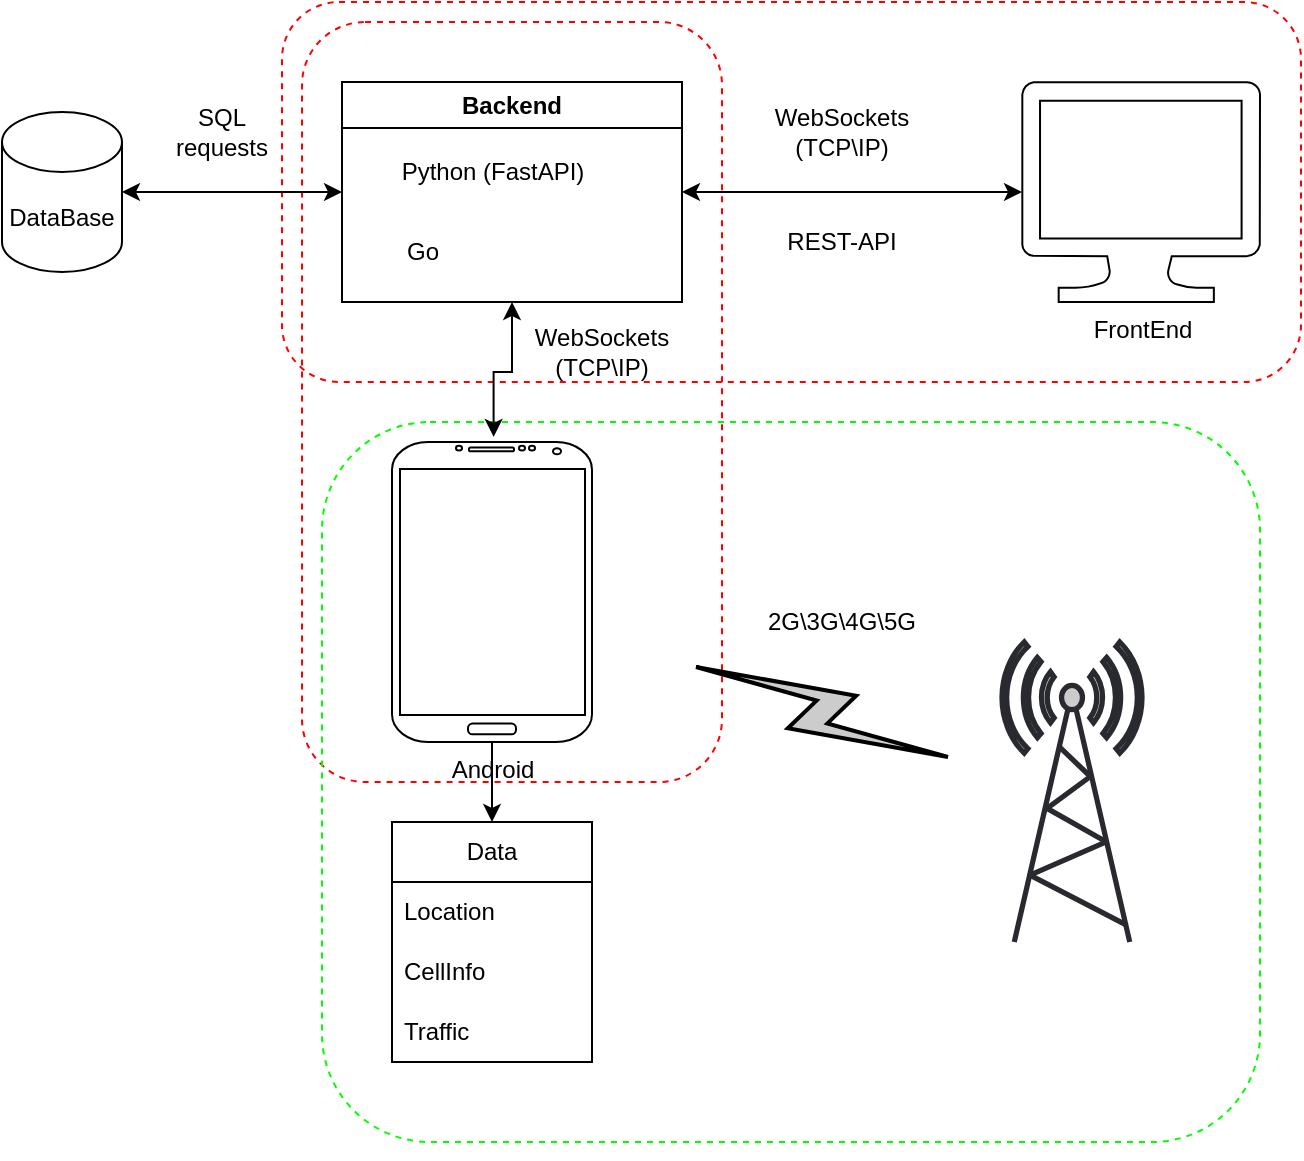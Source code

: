 <mxfile version="24.8.4">
  <diagram name="Page-1" id="KYFhiH7ngO7Qfmtb34VM">
    <mxGraphModel dx="1418" dy="738" grid="1" gridSize="10" guides="1" tooltips="1" connect="1" arrows="1" fold="1" page="1" pageScale="1" pageWidth="827" pageHeight="1169" math="0" shadow="0">
      <root>
        <mxCell id="0" />
        <mxCell id="1" parent="0" />
        <mxCell id="1gpyo7fkE2DKSGDrGYv--28" value="" style="rounded=1;whiteSpace=wrap;html=1;fillColor=none;dashed=1;strokeColor=#ff0000;" parent="1" vertex="1">
          <mxGeometry x="260" y="370" width="210" height="380" as="geometry" />
        </mxCell>
        <mxCell id="1gpyo7fkE2DKSGDrGYv--29" value="" style="rounded=1;whiteSpace=wrap;html=1;fillColor=none;dashed=1;strokeColor=#ff0000;" parent="1" vertex="1">
          <mxGeometry x="250" y="360" width="509.5" height="190" as="geometry" />
        </mxCell>
        <mxCell id="1gpyo7fkE2DKSGDrGYv--25" value="" style="rounded=1;whiteSpace=wrap;html=1;fillColor=none;dashed=1;strokeColor=#00FF00;" parent="1" vertex="1">
          <mxGeometry x="270" y="570" width="469" height="360" as="geometry" />
        </mxCell>
        <mxCell id="nDDC4S25Ef9tRXdY3l3N-2" style="edgeStyle=orthogonalEdgeStyle;rounded=0;orthogonalLoop=1;jettySize=auto;html=1;entryX=0.5;entryY=0;entryDx=0;entryDy=0;" edge="1" parent="1" source="1gpyo7fkE2DKSGDrGYv--1" target="1gpyo7fkE2DKSGDrGYv--3">
          <mxGeometry relative="1" as="geometry" />
        </mxCell>
        <mxCell id="1gpyo7fkE2DKSGDrGYv--1" value="Android" style="verticalLabelPosition=bottom;verticalAlign=top;html=1;shadow=0;dashed=0;strokeWidth=1;shape=mxgraph.android.phone2;strokeColor=#000000;" parent="1" vertex="1">
          <mxGeometry x="305" y="580" width="100" height="150" as="geometry" />
        </mxCell>
        <mxCell id="1gpyo7fkE2DKSGDrGYv--3" value="Data" style="swimlane;fontStyle=0;childLayout=stackLayout;horizontal=1;startSize=30;horizontalStack=0;resizeParent=1;resizeParentMax=0;resizeLast=0;collapsible=1;marginBottom=0;whiteSpace=wrap;html=1;" parent="1" vertex="1">
          <mxGeometry x="305" y="770" width="100" height="120" as="geometry">
            <mxRectangle x="300" y="740" width="70" height="30" as="alternateBounds" />
          </mxGeometry>
        </mxCell>
        <mxCell id="1gpyo7fkE2DKSGDrGYv--4" value="Location" style="text;strokeColor=none;fillColor=none;align=left;verticalAlign=middle;spacingLeft=4;spacingRight=4;overflow=hidden;points=[[0,0.5],[1,0.5]];portConstraint=eastwest;rotatable=0;whiteSpace=wrap;html=1;" parent="1gpyo7fkE2DKSGDrGYv--3" vertex="1">
          <mxGeometry y="30" width="100" height="30" as="geometry" />
        </mxCell>
        <mxCell id="1gpyo7fkE2DKSGDrGYv--5" value="CellInfo" style="text;strokeColor=none;fillColor=none;align=left;verticalAlign=middle;spacingLeft=4;spacingRight=4;overflow=hidden;points=[[0,0.5],[1,0.5]];portConstraint=eastwest;rotatable=0;whiteSpace=wrap;html=1;" parent="1gpyo7fkE2DKSGDrGYv--3" vertex="1">
          <mxGeometry y="60" width="100" height="30" as="geometry" />
        </mxCell>
        <mxCell id="1gpyo7fkE2DKSGDrGYv--6" value="Traffic" style="text;strokeColor=none;fillColor=none;align=left;verticalAlign=middle;spacingLeft=4;spacingRight=4;overflow=hidden;points=[[0,0.5],[1,0.5]];portConstraint=eastwest;rotatable=0;whiteSpace=wrap;html=1;" parent="1gpyo7fkE2DKSGDrGYv--3" vertex="1">
          <mxGeometry y="90" width="100" height="30" as="geometry" />
        </mxCell>
        <mxCell id="1gpyo7fkE2DKSGDrGYv--9" value="Backend" style="swimlane;whiteSpace=wrap;html=1;" parent="1" vertex="1">
          <mxGeometry x="280" y="400" width="170" height="110" as="geometry" />
        </mxCell>
        <mxCell id="1gpyo7fkE2DKSGDrGYv--13" value="Python (FastAPI)" style="text;html=1;align=center;verticalAlign=middle;resizable=0;points=[];autosize=1;strokeColor=none;fillColor=none;" parent="1gpyo7fkE2DKSGDrGYv--9" vertex="1">
          <mxGeometry x="20" y="30" width="110" height="30" as="geometry" />
        </mxCell>
        <mxCell id="1gpyo7fkE2DKSGDrGYv--12" value="Go" style="text;html=1;align=center;verticalAlign=middle;resizable=0;points=[];autosize=1;strokeColor=none;fillColor=none;" parent="1gpyo7fkE2DKSGDrGYv--9" vertex="1">
          <mxGeometry x="20" y="70" width="40" height="30" as="geometry" />
        </mxCell>
        <mxCell id="1gpyo7fkE2DKSGDrGYv--11" style="edgeStyle=orthogonalEdgeStyle;rounded=0;orthogonalLoop=1;jettySize=auto;html=1;entryX=0.508;entryY=-0.017;entryDx=0;entryDy=0;entryPerimeter=0;startArrow=classic;startFill=1;" parent="1" source="1gpyo7fkE2DKSGDrGYv--9" target="1gpyo7fkE2DKSGDrGYv--1" edge="1">
          <mxGeometry relative="1" as="geometry" />
        </mxCell>
        <mxCell id="1gpyo7fkE2DKSGDrGYv--15" style="edgeStyle=orthogonalEdgeStyle;rounded=0;orthogonalLoop=1;jettySize=auto;html=1;entryX=0;entryY=0.5;entryDx=0;entryDy=0;startArrow=classic;startFill=1;" parent="1" source="1gpyo7fkE2DKSGDrGYv--14" target="1gpyo7fkE2DKSGDrGYv--9" edge="1">
          <mxGeometry relative="1" as="geometry" />
        </mxCell>
        <mxCell id="1gpyo7fkE2DKSGDrGYv--14" value="DataBase" style="shape=cylinder3;whiteSpace=wrap;html=1;boundedLbl=1;backgroundOutline=1;size=15;" parent="1" vertex="1">
          <mxGeometry x="110" y="415" width="60" height="80" as="geometry" />
        </mxCell>
        <mxCell id="1gpyo7fkE2DKSGDrGYv--16" value="SQL requests" style="text;html=1;align=center;verticalAlign=middle;whiteSpace=wrap;rounded=0;" parent="1" vertex="1">
          <mxGeometry x="190" y="410" width="60" height="30" as="geometry" />
        </mxCell>
        <mxCell id="1gpyo7fkE2DKSGDrGYv--17" value="WebSockets (TCP\IP&lt;span style=&quot;background-color: initial;&quot;&gt;)&lt;/span&gt;" style="text;html=1;align=center;verticalAlign=middle;whiteSpace=wrap;rounded=0;" parent="1" vertex="1">
          <mxGeometry x="380" y="520" width="60" height="30" as="geometry" />
        </mxCell>
        <mxCell id="1gpyo7fkE2DKSGDrGYv--18" value="FrontEnd" style="verticalLabelPosition=bottom;html=1;verticalAlign=top;align=center;strokeColor=default;fillColor=none;shape=mxgraph.azure.computer;pointerEvents=1;gradientColor=none;" parent="1" vertex="1">
          <mxGeometry x="620" y="400" width="119" height="110" as="geometry" />
        </mxCell>
        <mxCell id="1gpyo7fkE2DKSGDrGYv--19" style="edgeStyle=orthogonalEdgeStyle;rounded=0;orthogonalLoop=1;jettySize=auto;html=1;entryX=0;entryY=0.5;entryDx=0;entryDy=0;entryPerimeter=0;startArrow=classic;startFill=1;" parent="1" source="1gpyo7fkE2DKSGDrGYv--9" target="1gpyo7fkE2DKSGDrGYv--18" edge="1">
          <mxGeometry relative="1" as="geometry" />
        </mxCell>
        <mxCell id="1gpyo7fkE2DKSGDrGYv--20" value="WebSockets (TCP\IP&lt;span style=&quot;background-color: initial;&quot;&gt;)&lt;/span&gt;" style="text;html=1;align=center;verticalAlign=middle;whiteSpace=wrap;rounded=0;" parent="1" vertex="1">
          <mxGeometry x="500" y="410" width="60" height="30" as="geometry" />
        </mxCell>
        <mxCell id="1gpyo7fkE2DKSGDrGYv--21" value="REST-API" style="text;html=1;align=center;verticalAlign=middle;whiteSpace=wrap;rounded=0;" parent="1" vertex="1">
          <mxGeometry x="500" y="465" width="60" height="30" as="geometry" />
        </mxCell>
        <mxCell id="1gpyo7fkE2DKSGDrGYv--22" value="" style="fontColor=#0066CC;verticalAlign=top;verticalLabelPosition=bottom;labelPosition=center;align=center;html=1;outlineConnect=0;fillColor=#CCCCCC;strokeColor=#282a2f;gradientColor=none;gradientDirection=north;strokeWidth=2;shape=mxgraph.networks.radio_tower;" parent="1" vertex="1">
          <mxGeometry x="610" y="680" width="70" height="150" as="geometry" />
        </mxCell>
        <mxCell id="1gpyo7fkE2DKSGDrGYv--23" value="" style="html=1;outlineConnect=0;fillColor=#CCCCCC;strokeColor=#000000;gradientColor=none;gradientDirection=north;strokeWidth=2;shape=mxgraph.networks.comm_link_edge;html=1;rounded=0;" parent="1" edge="1">
          <mxGeometry width="100" height="100" relative="1" as="geometry">
            <mxPoint x="450" y="690" as="sourcePoint" />
            <mxPoint x="590" y="740" as="targetPoint" />
            <Array as="points">
              <mxPoint x="560" y="750" />
              <mxPoint x="650" y="750" />
            </Array>
          </mxGeometry>
        </mxCell>
        <mxCell id="1gpyo7fkE2DKSGDrGYv--24" value="2G\3G\4G\5G" style="text;html=1;align=center;verticalAlign=middle;whiteSpace=wrap;rounded=0;" parent="1" vertex="1">
          <mxGeometry x="485" y="650" width="90" height="40" as="geometry" />
        </mxCell>
        <mxCell id="1gpyo7fkE2DKSGDrGYv--27" style="edgeStyle=orthogonalEdgeStyle;rounded=0;orthogonalLoop=1;jettySize=auto;html=1;exitX=0.5;exitY=1;exitDx=0;exitDy=0;" parent="1" source="1gpyo7fkE2DKSGDrGYv--25" target="1gpyo7fkE2DKSGDrGYv--25" edge="1">
          <mxGeometry relative="1" as="geometry" />
        </mxCell>
      </root>
    </mxGraphModel>
  </diagram>
</mxfile>
